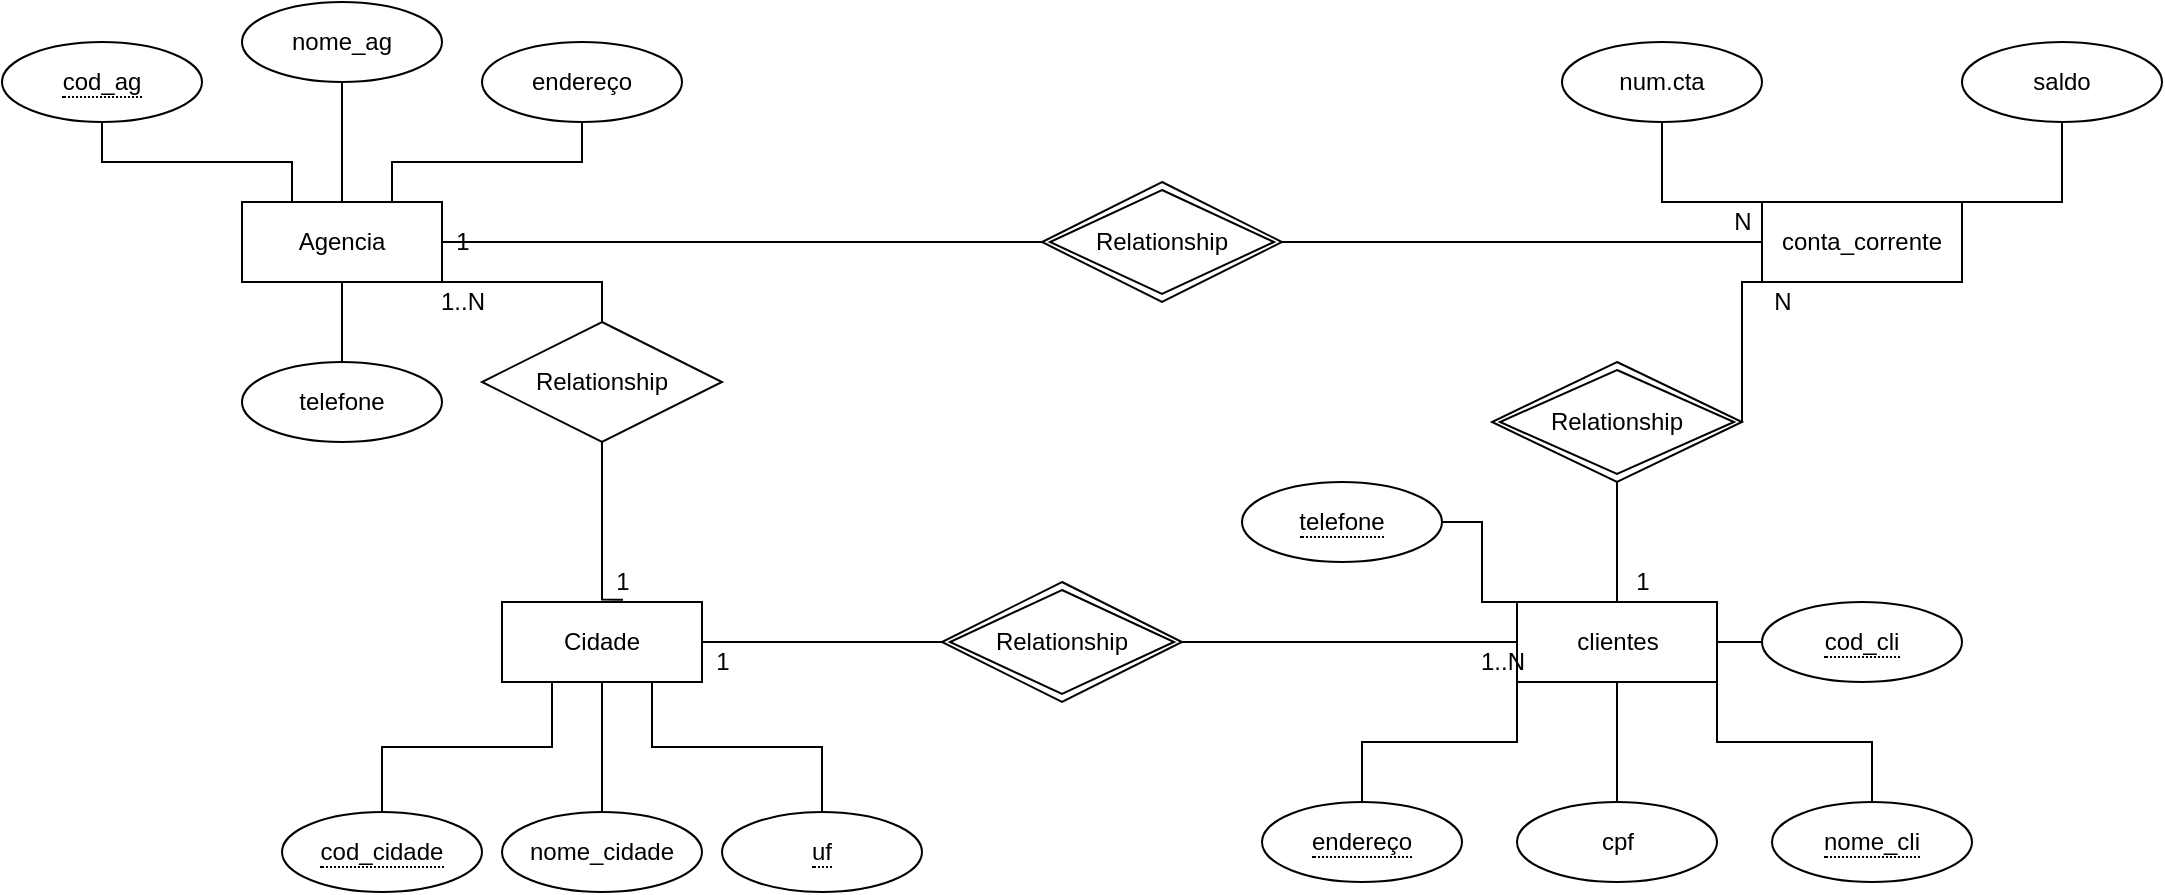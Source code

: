 <mxfile version="20.2.7" type="github">
  <diagram id="jFHzyZYmKtrDg3yt3vG9" name="Página-1">
    <mxGraphModel dx="2012" dy="662" grid="1" gridSize="10" guides="1" tooltips="1" connect="1" arrows="1" fold="1" page="1" pageScale="1" pageWidth="827" pageHeight="1169" math="0" shadow="0">
      <root>
        <mxCell id="0" />
        <mxCell id="1" parent="0" />
        <mxCell id="pk6v79Xam6D2UYTEoVHg-9" style="edgeStyle=orthogonalEdgeStyle;rounded=0;orthogonalLoop=1;jettySize=auto;html=1;exitX=0.5;exitY=1;exitDx=0;exitDy=0;entryX=0.5;entryY=0;entryDx=0;entryDy=0;startArrow=none;startFill=0;endArrow=none;endFill=0;" edge="1" parent="1" source="pk6v79Xam6D2UYTEoVHg-1" target="pk6v79Xam6D2UYTEoVHg-6">
          <mxGeometry relative="1" as="geometry" />
        </mxCell>
        <mxCell id="pk6v79Xam6D2UYTEoVHg-12" style="edgeStyle=orthogonalEdgeStyle;rounded=0;orthogonalLoop=1;jettySize=auto;html=1;exitX=1;exitY=0.5;exitDx=0;exitDy=0;entryX=0.5;entryY=0;entryDx=0;entryDy=0;startArrow=none;startFill=0;endArrow=none;endFill=0;" edge="1" parent="1" source="pk6v79Xam6D2UYTEoVHg-1" target="pk6v79Xam6D2UYTEoVHg-11">
          <mxGeometry relative="1" as="geometry">
            <Array as="points">
              <mxPoint x="90" y="280" />
              <mxPoint x="170" y="280" />
            </Array>
          </mxGeometry>
        </mxCell>
        <mxCell id="pk6v79Xam6D2UYTEoVHg-26" style="edgeStyle=orthogonalEdgeStyle;rounded=0;orthogonalLoop=1;jettySize=auto;html=1;exitX=1;exitY=0;exitDx=0;exitDy=0;entryX=0;entryY=0.5;entryDx=0;entryDy=0;startArrow=none;startFill=0;endArrow=none;endFill=0;" edge="1" parent="1" source="pk6v79Xam6D2UYTEoVHg-1" target="pk6v79Xam6D2UYTEoVHg-25">
          <mxGeometry relative="1" as="geometry">
            <Array as="points">
              <mxPoint x="90" y="260" />
              <mxPoint x="380" y="260" />
            </Array>
          </mxGeometry>
        </mxCell>
        <mxCell id="pk6v79Xam6D2UYTEoVHg-1" value="Agencia" style="whiteSpace=wrap;html=1;align=center;" vertex="1" parent="1">
          <mxGeometry x="-10" y="240" width="100" height="40" as="geometry" />
        </mxCell>
        <mxCell id="pk6v79Xam6D2UYTEoVHg-3" style="edgeStyle=orthogonalEdgeStyle;rounded=0;orthogonalLoop=1;jettySize=auto;html=1;exitX=0.5;exitY=1;exitDx=0;exitDy=0;entryX=0.25;entryY=0;entryDx=0;entryDy=0;startArrow=none;startFill=0;endArrow=none;endFill=0;" edge="1" parent="1" source="pk6v79Xam6D2UYTEoVHg-2" target="pk6v79Xam6D2UYTEoVHg-1">
          <mxGeometry relative="1" as="geometry" />
        </mxCell>
        <mxCell id="pk6v79Xam6D2UYTEoVHg-2" value="&lt;span style=&quot;border-bottom: 1px dotted&quot;&gt;cod_ag&lt;br&gt;&lt;/span&gt;" style="ellipse;whiteSpace=wrap;html=1;align=center;" vertex="1" parent="1">
          <mxGeometry x="-130" y="160" width="100" height="40" as="geometry" />
        </mxCell>
        <mxCell id="pk6v79Xam6D2UYTEoVHg-7" style="edgeStyle=orthogonalEdgeStyle;rounded=0;orthogonalLoop=1;jettySize=auto;html=1;exitX=0.5;exitY=1;exitDx=0;exitDy=0;startArrow=none;startFill=0;endArrow=none;endFill=0;" edge="1" parent="1" source="pk6v79Xam6D2UYTEoVHg-4" target="pk6v79Xam6D2UYTEoVHg-1">
          <mxGeometry relative="1" as="geometry" />
        </mxCell>
        <mxCell id="pk6v79Xam6D2UYTEoVHg-4" value="nome_ag" style="ellipse;whiteSpace=wrap;html=1;align=center;" vertex="1" parent="1">
          <mxGeometry x="-10" y="140" width="100" height="40" as="geometry" />
        </mxCell>
        <mxCell id="pk6v79Xam6D2UYTEoVHg-8" style="edgeStyle=orthogonalEdgeStyle;rounded=0;orthogonalLoop=1;jettySize=auto;html=1;exitX=0.5;exitY=1;exitDx=0;exitDy=0;entryX=0.75;entryY=0;entryDx=0;entryDy=0;startArrow=none;startFill=0;endArrow=none;endFill=0;" edge="1" parent="1" source="pk6v79Xam6D2UYTEoVHg-5" target="pk6v79Xam6D2UYTEoVHg-1">
          <mxGeometry relative="1" as="geometry" />
        </mxCell>
        <mxCell id="pk6v79Xam6D2UYTEoVHg-5" value="endereço" style="ellipse;whiteSpace=wrap;html=1;align=center;" vertex="1" parent="1">
          <mxGeometry x="110" y="160" width="100" height="40" as="geometry" />
        </mxCell>
        <mxCell id="pk6v79Xam6D2UYTEoVHg-6" value="telefone" style="ellipse;whiteSpace=wrap;html=1;align=center;" vertex="1" parent="1">
          <mxGeometry x="-10" y="320" width="100" height="40" as="geometry" />
        </mxCell>
        <mxCell id="pk6v79Xam6D2UYTEoVHg-17" style="edgeStyle=orthogonalEdgeStyle;rounded=0;orthogonalLoop=1;jettySize=auto;html=1;exitX=0.25;exitY=1;exitDx=0;exitDy=0;entryX=0.5;entryY=0;entryDx=0;entryDy=0;startArrow=none;startFill=0;endArrow=none;endFill=0;" edge="1" parent="1" source="pk6v79Xam6D2UYTEoVHg-10" target="pk6v79Xam6D2UYTEoVHg-14">
          <mxGeometry relative="1" as="geometry" />
        </mxCell>
        <mxCell id="pk6v79Xam6D2UYTEoVHg-18" value="" style="edgeStyle=orthogonalEdgeStyle;rounded=0;orthogonalLoop=1;jettySize=auto;html=1;startArrow=none;startFill=0;endArrow=none;endFill=0;" edge="1" parent="1" source="pk6v79Xam6D2UYTEoVHg-10" target="pk6v79Xam6D2UYTEoVHg-15">
          <mxGeometry relative="1" as="geometry" />
        </mxCell>
        <mxCell id="pk6v79Xam6D2UYTEoVHg-19" style="edgeStyle=orthogonalEdgeStyle;rounded=0;orthogonalLoop=1;jettySize=auto;html=1;exitX=0.75;exitY=1;exitDx=0;exitDy=0;entryX=0.5;entryY=0;entryDx=0;entryDy=0;startArrow=none;startFill=0;endArrow=none;endFill=0;" edge="1" parent="1" source="pk6v79Xam6D2UYTEoVHg-10" target="pk6v79Xam6D2UYTEoVHg-16">
          <mxGeometry relative="1" as="geometry" />
        </mxCell>
        <mxCell id="pk6v79Xam6D2UYTEoVHg-48" style="edgeStyle=orthogonalEdgeStyle;rounded=0;orthogonalLoop=1;jettySize=auto;html=1;exitX=1;exitY=0.5;exitDx=0;exitDy=0;entryX=0;entryY=0.5;entryDx=0;entryDy=0;startArrow=none;startFill=0;endArrow=none;endFill=0;" edge="1" parent="1" source="pk6v79Xam6D2UYTEoVHg-10" target="pk6v79Xam6D2UYTEoVHg-47">
          <mxGeometry relative="1" as="geometry" />
        </mxCell>
        <mxCell id="pk6v79Xam6D2UYTEoVHg-10" value="Cidade" style="whiteSpace=wrap;html=1;align=center;" vertex="1" parent="1">
          <mxGeometry x="120" y="440" width="100" height="40" as="geometry" />
        </mxCell>
        <mxCell id="pk6v79Xam6D2UYTEoVHg-13" style="edgeStyle=orthogonalEdgeStyle;rounded=0;orthogonalLoop=1;jettySize=auto;html=1;exitX=0.5;exitY=1;exitDx=0;exitDy=0;entryX=0.605;entryY=-0.029;entryDx=0;entryDy=0;entryPerimeter=0;startArrow=none;startFill=0;endArrow=none;endFill=0;" edge="1" parent="1" source="pk6v79Xam6D2UYTEoVHg-11" target="pk6v79Xam6D2UYTEoVHg-10">
          <mxGeometry relative="1" as="geometry">
            <Array as="points">
              <mxPoint x="170" y="439" />
            </Array>
          </mxGeometry>
        </mxCell>
        <mxCell id="pk6v79Xam6D2UYTEoVHg-11" value="Relationship" style="shape=rhombus;perimeter=rhombusPerimeter;whiteSpace=wrap;html=1;align=center;" vertex="1" parent="1">
          <mxGeometry x="110" y="300" width="120" height="60" as="geometry" />
        </mxCell>
        <mxCell id="pk6v79Xam6D2UYTEoVHg-14" value="&lt;span style=&quot;border-bottom: 1px dotted&quot;&gt;cod_cidade&lt;br&gt;&lt;/span&gt;" style="ellipse;whiteSpace=wrap;html=1;align=center;" vertex="1" parent="1">
          <mxGeometry x="10" y="545" width="100" height="40" as="geometry" />
        </mxCell>
        <mxCell id="pk6v79Xam6D2UYTEoVHg-15" value="nome_cidade" style="ellipse;whiteSpace=wrap;html=1;align=center;" vertex="1" parent="1">
          <mxGeometry x="120" y="545" width="100" height="40" as="geometry" />
        </mxCell>
        <mxCell id="pk6v79Xam6D2UYTEoVHg-16" value="&lt;span style=&quot;border-bottom: 1px dotted&quot;&gt;uf&lt;/span&gt;" style="ellipse;whiteSpace=wrap;html=1;align=center;" vertex="1" parent="1">
          <mxGeometry x="230" y="545" width="100" height="40" as="geometry" />
        </mxCell>
        <mxCell id="pk6v79Xam6D2UYTEoVHg-20" value="conta_corrente" style="whiteSpace=wrap;html=1;align=center;" vertex="1" parent="1">
          <mxGeometry x="750" y="240" width="100" height="40" as="geometry" />
        </mxCell>
        <mxCell id="pk6v79Xam6D2UYTEoVHg-23" style="edgeStyle=orthogonalEdgeStyle;rounded=0;orthogonalLoop=1;jettySize=auto;html=1;exitX=0.5;exitY=1;exitDx=0;exitDy=0;entryX=0;entryY=0;entryDx=0;entryDy=0;startArrow=none;startFill=0;endArrow=none;endFill=0;" edge="1" parent="1" source="pk6v79Xam6D2UYTEoVHg-21" target="pk6v79Xam6D2UYTEoVHg-20">
          <mxGeometry relative="1" as="geometry">
            <Array as="points">
              <mxPoint x="700" y="240" />
            </Array>
          </mxGeometry>
        </mxCell>
        <mxCell id="pk6v79Xam6D2UYTEoVHg-21" value="num.cta" style="ellipse;whiteSpace=wrap;html=1;align=center;" vertex="1" parent="1">
          <mxGeometry x="650" y="160" width="100" height="40" as="geometry" />
        </mxCell>
        <mxCell id="pk6v79Xam6D2UYTEoVHg-24" style="edgeStyle=orthogonalEdgeStyle;rounded=0;orthogonalLoop=1;jettySize=auto;html=1;exitX=0.5;exitY=1;exitDx=0;exitDy=0;entryX=1;entryY=0.5;entryDx=0;entryDy=0;startArrow=none;startFill=0;endArrow=none;endFill=0;" edge="1" parent="1" source="pk6v79Xam6D2UYTEoVHg-22" target="pk6v79Xam6D2UYTEoVHg-20">
          <mxGeometry relative="1" as="geometry">
            <Array as="points">
              <mxPoint x="900" y="240" />
              <mxPoint x="850" y="240" />
            </Array>
          </mxGeometry>
        </mxCell>
        <mxCell id="pk6v79Xam6D2UYTEoVHg-22" value="saldo" style="ellipse;whiteSpace=wrap;html=1;align=center;" vertex="1" parent="1">
          <mxGeometry x="850" y="160" width="100" height="40" as="geometry" />
        </mxCell>
        <mxCell id="pk6v79Xam6D2UYTEoVHg-27" style="edgeStyle=orthogonalEdgeStyle;rounded=0;orthogonalLoop=1;jettySize=auto;html=1;exitX=1;exitY=0.5;exitDx=0;exitDy=0;entryX=0;entryY=0.5;entryDx=0;entryDy=0;startArrow=none;startFill=0;endArrow=none;endFill=0;" edge="1" parent="1" source="pk6v79Xam6D2UYTEoVHg-25" target="pk6v79Xam6D2UYTEoVHg-20">
          <mxGeometry relative="1" as="geometry" />
        </mxCell>
        <mxCell id="pk6v79Xam6D2UYTEoVHg-25" value="Relationship" style="shape=rhombus;double=1;perimeter=rhombusPerimeter;whiteSpace=wrap;html=1;align=center;" vertex="1" parent="1">
          <mxGeometry x="390" y="230" width="120" height="60" as="geometry" />
        </mxCell>
        <mxCell id="pk6v79Xam6D2UYTEoVHg-49" style="edgeStyle=orthogonalEdgeStyle;rounded=0;orthogonalLoop=1;jettySize=auto;html=1;exitX=0;exitY=0.5;exitDx=0;exitDy=0;entryX=1;entryY=0.5;entryDx=0;entryDy=0;startArrow=none;startFill=0;endArrow=none;endFill=0;" edge="1" parent="1" source="pk6v79Xam6D2UYTEoVHg-28" target="pk6v79Xam6D2UYTEoVHg-47">
          <mxGeometry relative="1" as="geometry" />
        </mxCell>
        <mxCell id="pk6v79Xam6D2UYTEoVHg-28" value="clientes" style="whiteSpace=wrap;html=1;align=center;" vertex="1" parent="1">
          <mxGeometry x="627.5" y="440" width="100" height="40" as="geometry" />
        </mxCell>
        <mxCell id="pk6v79Xam6D2UYTEoVHg-29" value="1" style="text;html=1;align=center;verticalAlign=middle;resizable=0;points=[];autosize=1;strokeColor=none;fillColor=none;" vertex="1" parent="1">
          <mxGeometry x="85" y="245" width="30" height="30" as="geometry" />
        </mxCell>
        <mxCell id="pk6v79Xam6D2UYTEoVHg-31" value="N" style="text;html=1;align=center;verticalAlign=middle;resizable=0;points=[];autosize=1;strokeColor=none;fillColor=none;" vertex="1" parent="1">
          <mxGeometry x="725" y="235" width="30" height="30" as="geometry" />
        </mxCell>
        <mxCell id="pk6v79Xam6D2UYTEoVHg-33" style="edgeStyle=orthogonalEdgeStyle;rounded=0;orthogonalLoop=1;jettySize=auto;html=1;exitX=1;exitY=0.5;exitDx=0;exitDy=0;entryX=0.5;entryY=1;entryDx=0;entryDy=0;startArrow=none;startFill=0;endArrow=none;endFill=0;" edge="1" parent="1" source="pk6v79Xam6D2UYTEoVHg-32" target="pk6v79Xam6D2UYTEoVHg-20">
          <mxGeometry relative="1" as="geometry">
            <Array as="points">
              <mxPoint x="740" y="320" />
              <mxPoint x="740" y="280" />
            </Array>
          </mxGeometry>
        </mxCell>
        <mxCell id="pk6v79Xam6D2UYTEoVHg-34" style="edgeStyle=orthogonalEdgeStyle;rounded=0;orthogonalLoop=1;jettySize=auto;html=1;exitX=0.5;exitY=1;exitDx=0;exitDy=0;entryX=0.5;entryY=0;entryDx=0;entryDy=0;startArrow=none;startFill=0;endArrow=none;endFill=0;" edge="1" parent="1" source="pk6v79Xam6D2UYTEoVHg-32" target="pk6v79Xam6D2UYTEoVHg-28">
          <mxGeometry relative="1" as="geometry" />
        </mxCell>
        <mxCell id="pk6v79Xam6D2UYTEoVHg-32" value="Relationship" style="shape=rhombus;double=1;perimeter=rhombusPerimeter;whiteSpace=wrap;html=1;align=center;" vertex="1" parent="1">
          <mxGeometry x="615" y="320" width="125" height="60" as="geometry" />
        </mxCell>
        <mxCell id="pk6v79Xam6D2UYTEoVHg-42" style="edgeStyle=orthogonalEdgeStyle;rounded=0;orthogonalLoop=1;jettySize=auto;html=1;exitX=0.5;exitY=0;exitDx=0;exitDy=0;entryX=0;entryY=1;entryDx=0;entryDy=0;startArrow=none;startFill=0;endArrow=none;endFill=0;" edge="1" parent="1" source="pk6v79Xam6D2UYTEoVHg-35" target="pk6v79Xam6D2UYTEoVHg-28">
          <mxGeometry relative="1" as="geometry" />
        </mxCell>
        <mxCell id="pk6v79Xam6D2UYTEoVHg-35" value="&lt;span style=&quot;border-bottom: 1px dotted&quot;&gt;endereço&lt;/span&gt;" style="ellipse;whiteSpace=wrap;html=1;align=center;" vertex="1" parent="1">
          <mxGeometry x="500" y="540" width="100" height="40" as="geometry" />
        </mxCell>
        <mxCell id="pk6v79Xam6D2UYTEoVHg-43" style="edgeStyle=orthogonalEdgeStyle;rounded=0;orthogonalLoop=1;jettySize=auto;html=1;exitX=0.5;exitY=0;exitDx=0;exitDy=0;entryX=0.5;entryY=1;entryDx=0;entryDy=0;startArrow=none;startFill=0;endArrow=none;endFill=0;" edge="1" parent="1" source="pk6v79Xam6D2UYTEoVHg-36" target="pk6v79Xam6D2UYTEoVHg-28">
          <mxGeometry relative="1" as="geometry" />
        </mxCell>
        <mxCell id="pk6v79Xam6D2UYTEoVHg-36" value="cpf" style="ellipse;whiteSpace=wrap;html=1;align=center;" vertex="1" parent="1">
          <mxGeometry x="627.5" y="540" width="100" height="40" as="geometry" />
        </mxCell>
        <mxCell id="pk6v79Xam6D2UYTEoVHg-45" style="edgeStyle=orthogonalEdgeStyle;rounded=0;orthogonalLoop=1;jettySize=auto;html=1;exitX=0.5;exitY=0;exitDx=0;exitDy=0;entryX=1;entryY=1;entryDx=0;entryDy=0;startArrow=none;startFill=0;endArrow=none;endFill=0;" edge="1" parent="1" source="pk6v79Xam6D2UYTEoVHg-37" target="pk6v79Xam6D2UYTEoVHg-28">
          <mxGeometry relative="1" as="geometry" />
        </mxCell>
        <mxCell id="pk6v79Xam6D2UYTEoVHg-37" value="&lt;span style=&quot;border-bottom: 1px dotted&quot;&gt;nome_cli&lt;/span&gt;" style="ellipse;whiteSpace=wrap;html=1;align=center;" vertex="1" parent="1">
          <mxGeometry x="755" y="540" width="100" height="40" as="geometry" />
        </mxCell>
        <mxCell id="pk6v79Xam6D2UYTEoVHg-41" style="edgeStyle=orthogonalEdgeStyle;rounded=0;orthogonalLoop=1;jettySize=auto;html=1;exitX=0;exitY=0.5;exitDx=0;exitDy=0;entryX=1;entryY=0.5;entryDx=0;entryDy=0;startArrow=none;startFill=0;endArrow=none;endFill=0;" edge="1" parent="1" source="pk6v79Xam6D2UYTEoVHg-38" target="pk6v79Xam6D2UYTEoVHg-28">
          <mxGeometry relative="1" as="geometry" />
        </mxCell>
        <mxCell id="pk6v79Xam6D2UYTEoVHg-38" value="&lt;span style=&quot;border-bottom: 1px dotted&quot;&gt;cod_cli&lt;/span&gt;" style="ellipse;whiteSpace=wrap;html=1;align=center;" vertex="1" parent="1">
          <mxGeometry x="750" y="440" width="100" height="40" as="geometry" />
        </mxCell>
        <mxCell id="pk6v79Xam6D2UYTEoVHg-40" style="edgeStyle=orthogonalEdgeStyle;rounded=0;orthogonalLoop=1;jettySize=auto;html=1;exitX=1;exitY=0.5;exitDx=0;exitDy=0;entryX=0;entryY=0.5;entryDx=0;entryDy=0;startArrow=none;startFill=0;endArrow=none;endFill=0;" edge="1" parent="1" source="pk6v79Xam6D2UYTEoVHg-39" target="pk6v79Xam6D2UYTEoVHg-28">
          <mxGeometry relative="1" as="geometry">
            <Array as="points">
              <mxPoint x="610" y="400" />
              <mxPoint x="610" y="440" />
              <mxPoint x="628" y="440" />
            </Array>
          </mxGeometry>
        </mxCell>
        <mxCell id="pk6v79Xam6D2UYTEoVHg-39" value="&lt;span style=&quot;border-bottom: 1px dotted&quot;&gt;telefone&lt;/span&gt;" style="ellipse;whiteSpace=wrap;html=1;align=center;" vertex="1" parent="1">
          <mxGeometry x="490" y="380" width="100" height="40" as="geometry" />
        </mxCell>
        <mxCell id="pk6v79Xam6D2UYTEoVHg-46" value="1..N" style="text;html=1;align=center;verticalAlign=middle;resizable=0;points=[];autosize=1;strokeColor=none;fillColor=none;" vertex="1" parent="1">
          <mxGeometry x="75" y="275" width="50" height="30" as="geometry" />
        </mxCell>
        <mxCell id="pk6v79Xam6D2UYTEoVHg-47" value="Relationship" style="shape=rhombus;double=1;perimeter=rhombusPerimeter;whiteSpace=wrap;html=1;align=center;" vertex="1" parent="1">
          <mxGeometry x="340" y="430" width="120" height="60" as="geometry" />
        </mxCell>
        <mxCell id="pk6v79Xam6D2UYTEoVHg-50" value="1" style="text;html=1;align=center;verticalAlign=middle;resizable=0;points=[];autosize=1;strokeColor=none;fillColor=none;" vertex="1" parent="1">
          <mxGeometry x="165" y="415" width="30" height="30" as="geometry" />
        </mxCell>
        <mxCell id="pk6v79Xam6D2UYTEoVHg-51" value="1" style="text;html=1;align=center;verticalAlign=middle;resizable=0;points=[];autosize=1;strokeColor=none;fillColor=none;" vertex="1" parent="1">
          <mxGeometry x="215" y="455" width="30" height="30" as="geometry" />
        </mxCell>
        <mxCell id="pk6v79Xam6D2UYTEoVHg-52" value="1..N" style="text;html=1;align=center;verticalAlign=middle;resizable=0;points=[];autosize=1;strokeColor=none;fillColor=none;" vertex="1" parent="1">
          <mxGeometry x="595" y="455" width="50" height="30" as="geometry" />
        </mxCell>
        <mxCell id="pk6v79Xam6D2UYTEoVHg-53" value="1" style="text;html=1;align=center;verticalAlign=middle;resizable=0;points=[];autosize=1;strokeColor=none;fillColor=none;" vertex="1" parent="1">
          <mxGeometry x="675" y="415" width="30" height="30" as="geometry" />
        </mxCell>
        <mxCell id="pk6v79Xam6D2UYTEoVHg-54" value="N" style="text;html=1;align=center;verticalAlign=middle;resizable=0;points=[];autosize=1;strokeColor=none;fillColor=none;" vertex="1" parent="1">
          <mxGeometry x="745" y="275" width="30" height="30" as="geometry" />
        </mxCell>
      </root>
    </mxGraphModel>
  </diagram>
</mxfile>

